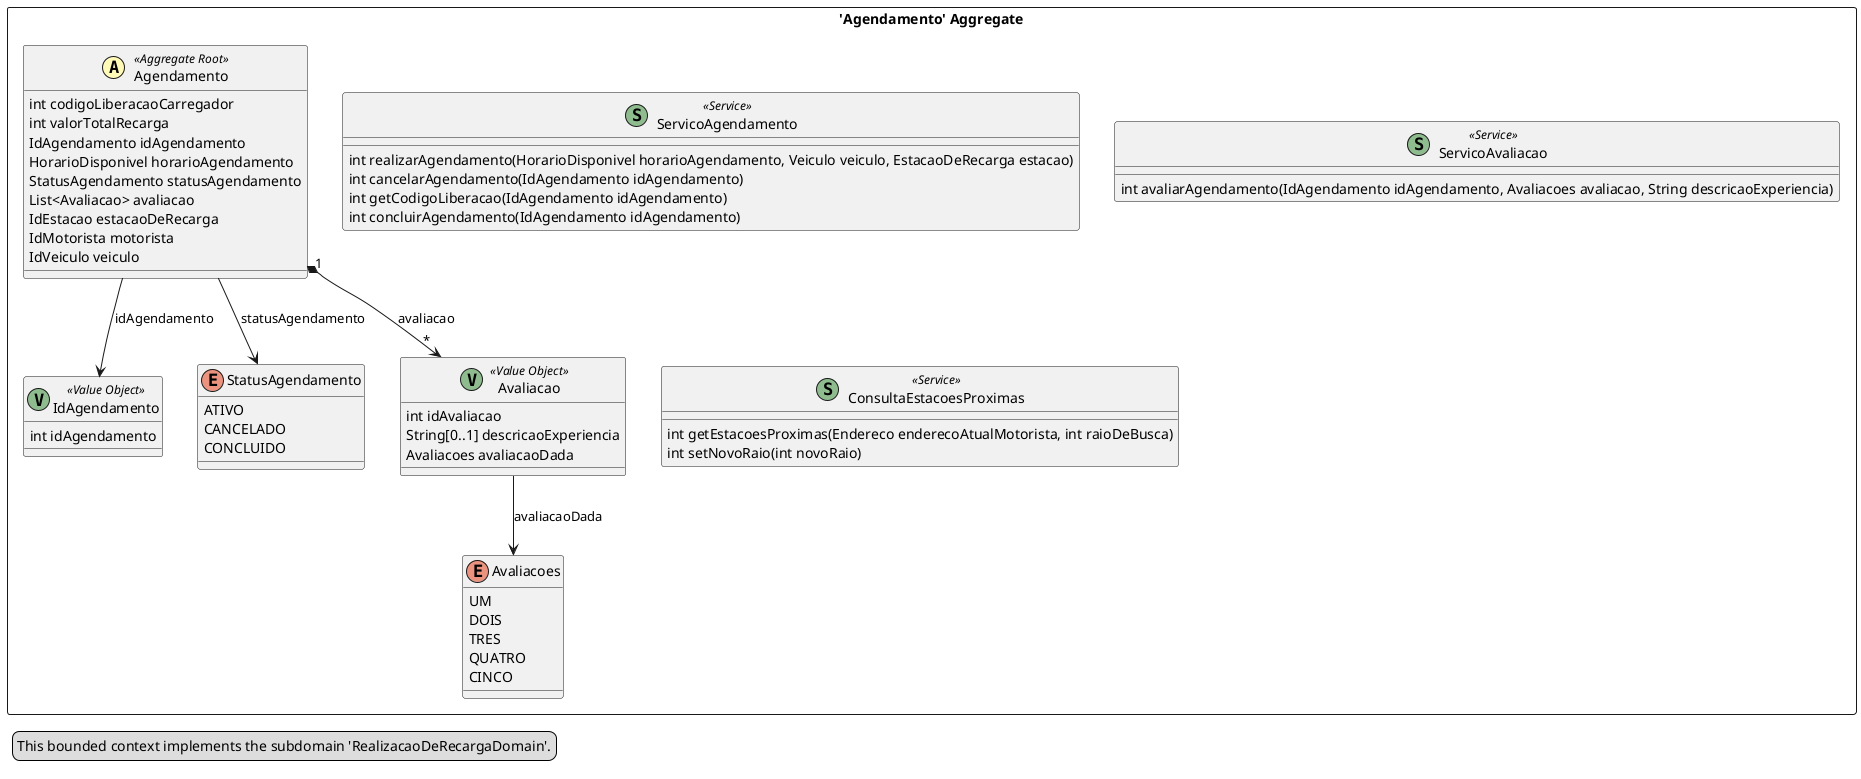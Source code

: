 @startuml

skinparam componentStyle uml2

package "'Agendamento' Aggregate" <<Rectangle>> {
	class Agendamento <<(A,#fffab8) Aggregate Root>> {
		int codigoLiberacaoCarregador
		int valorTotalRecarga
		IdAgendamento idAgendamento
		HorarioDisponivel horarioAgendamento
		StatusAgendamento statusAgendamento
		List<Avaliacao> avaliacao
		IdEstacao estacaoDeRecarga
		IdMotorista motorista
		IdVeiculo veiculo
	}
	class IdAgendamento <<(V,DarkSeaGreen) Value Object>> {
		int idAgendamento
	}
	enum StatusAgendamento {
		ATIVO
		CANCELADO
		CONCLUIDO
	}
	class Avaliacao <<(V,DarkSeaGreen) Value Object>> {
		int idAvaliacao
		String[0..1] descricaoExperiencia
		Avaliacoes avaliacaoDada
	}
	enum Avaliacoes {
		UM
		DOIS
		TRES
		QUATRO
		CINCO
	}
	class ServicoAgendamento <<(S,DarkSeaGreen) Service>> {
		int realizarAgendamento(HorarioDisponivel horarioAgendamento, Veiculo veiculo, EstacaoDeRecarga estacao)
		int cancelarAgendamento(IdAgendamento idAgendamento)
		int getCodigoLiberacao(IdAgendamento idAgendamento)
		int concluirAgendamento(IdAgendamento idAgendamento)
	}
	class ServicoAvaliacao <<(S,DarkSeaGreen) Service>> {
		int avaliarAgendamento(IdAgendamento idAgendamento, Avaliacoes avaliacao, String descricaoExperiencia)
	}
	class ConsultaEstacoesProximas <<(S,DarkSeaGreen) Service>> {
		int getEstacoesProximas(Endereco enderecoAtualMotorista, int raioDeBusca)
		int setNovoRaio(int novoRaio)
	}
}
Agendamento --> IdAgendamento : idAgendamento
Avaliacao --> Avaliacoes : avaliacaoDada
Agendamento --> StatusAgendamento : statusAgendamento
Agendamento "1" *--> "*" Avaliacao : avaliacao
legend left
  This bounded context implements the subdomain 'RealizacaoDeRecargaDomain'.
end legend


@enduml
